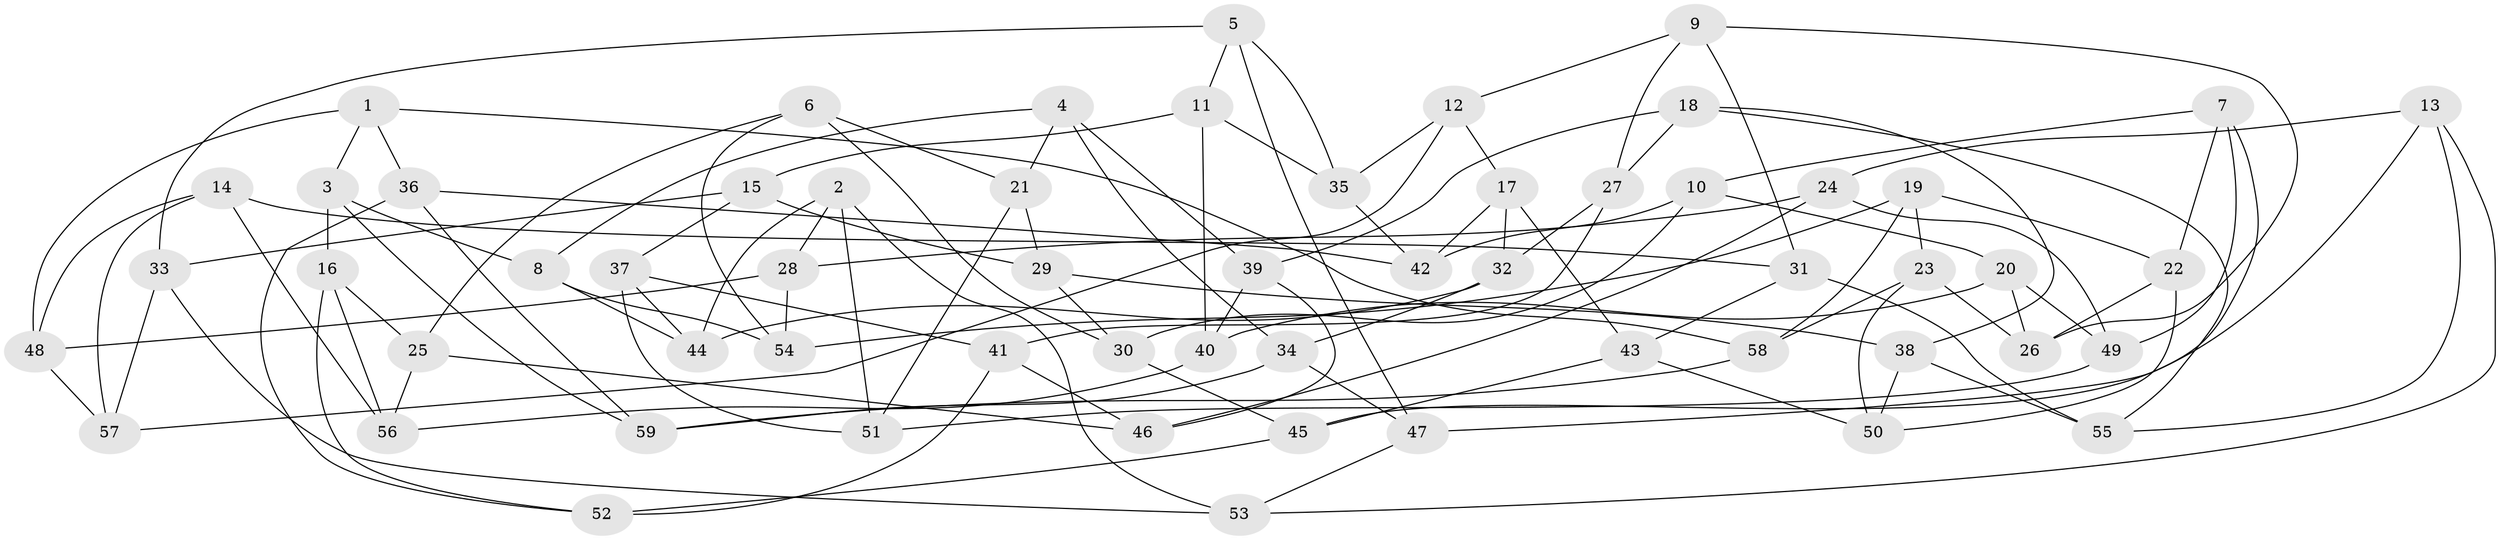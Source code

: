 // coarse degree distribution, {6: 0.5277777777777778, 5: 0.1111111111111111, 4: 0.3055555555555556, 3: 0.05555555555555555}
// Generated by graph-tools (version 1.1) at 2025/24/03/03/25 07:24:24]
// undirected, 59 vertices, 118 edges
graph export_dot {
graph [start="1"]
  node [color=gray90,style=filled];
  1;
  2;
  3;
  4;
  5;
  6;
  7;
  8;
  9;
  10;
  11;
  12;
  13;
  14;
  15;
  16;
  17;
  18;
  19;
  20;
  21;
  22;
  23;
  24;
  25;
  26;
  27;
  28;
  29;
  30;
  31;
  32;
  33;
  34;
  35;
  36;
  37;
  38;
  39;
  40;
  41;
  42;
  43;
  44;
  45;
  46;
  47;
  48;
  49;
  50;
  51;
  52;
  53;
  54;
  55;
  56;
  57;
  58;
  59;
  1 -- 58;
  1 -- 3;
  1 -- 36;
  1 -- 48;
  2 -- 44;
  2 -- 53;
  2 -- 51;
  2 -- 28;
  3 -- 8;
  3 -- 59;
  3 -- 16;
  4 -- 34;
  4 -- 39;
  4 -- 21;
  4 -- 8;
  5 -- 35;
  5 -- 47;
  5 -- 11;
  5 -- 33;
  6 -- 25;
  6 -- 30;
  6 -- 21;
  6 -- 54;
  7 -- 47;
  7 -- 49;
  7 -- 10;
  7 -- 22;
  8 -- 44;
  8 -- 54;
  9 -- 27;
  9 -- 31;
  9 -- 26;
  9 -- 12;
  10 -- 20;
  10 -- 42;
  10 -- 30;
  11 -- 40;
  11 -- 15;
  11 -- 35;
  12 -- 57;
  12 -- 35;
  12 -- 17;
  13 -- 24;
  13 -- 55;
  13 -- 53;
  13 -- 45;
  14 -- 31;
  14 -- 56;
  14 -- 48;
  14 -- 57;
  15 -- 37;
  15 -- 33;
  15 -- 29;
  16 -- 25;
  16 -- 56;
  16 -- 52;
  17 -- 43;
  17 -- 32;
  17 -- 42;
  18 -- 39;
  18 -- 38;
  18 -- 55;
  18 -- 27;
  19 -- 23;
  19 -- 54;
  19 -- 58;
  19 -- 22;
  20 -- 49;
  20 -- 40;
  20 -- 26;
  21 -- 51;
  21 -- 29;
  22 -- 26;
  22 -- 50;
  23 -- 26;
  23 -- 58;
  23 -- 50;
  24 -- 49;
  24 -- 46;
  24 -- 28;
  25 -- 56;
  25 -- 46;
  27 -- 32;
  27 -- 41;
  28 -- 54;
  28 -- 48;
  29 -- 38;
  29 -- 30;
  30 -- 45;
  31 -- 55;
  31 -- 43;
  32 -- 44;
  32 -- 34;
  33 -- 53;
  33 -- 57;
  34 -- 59;
  34 -- 47;
  35 -- 42;
  36 -- 42;
  36 -- 59;
  36 -- 52;
  37 -- 41;
  37 -- 51;
  37 -- 44;
  38 -- 50;
  38 -- 55;
  39 -- 46;
  39 -- 40;
  40 -- 56;
  41 -- 46;
  41 -- 52;
  43 -- 45;
  43 -- 50;
  45 -- 52;
  47 -- 53;
  48 -- 57;
  49 -- 51;
  58 -- 59;
}
